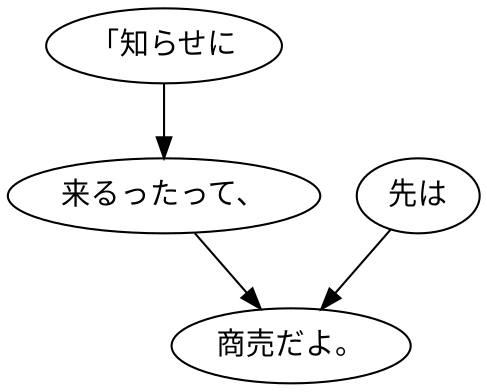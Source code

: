 digraph graph6251 {
	node0 [label="「知らせに"];
	node1 [label="来るったって、"];
	node2 [label="先は"];
	node3 [label="商売だよ。"];
	node0 -> node1;
	node1 -> node3;
	node2 -> node3;
}
